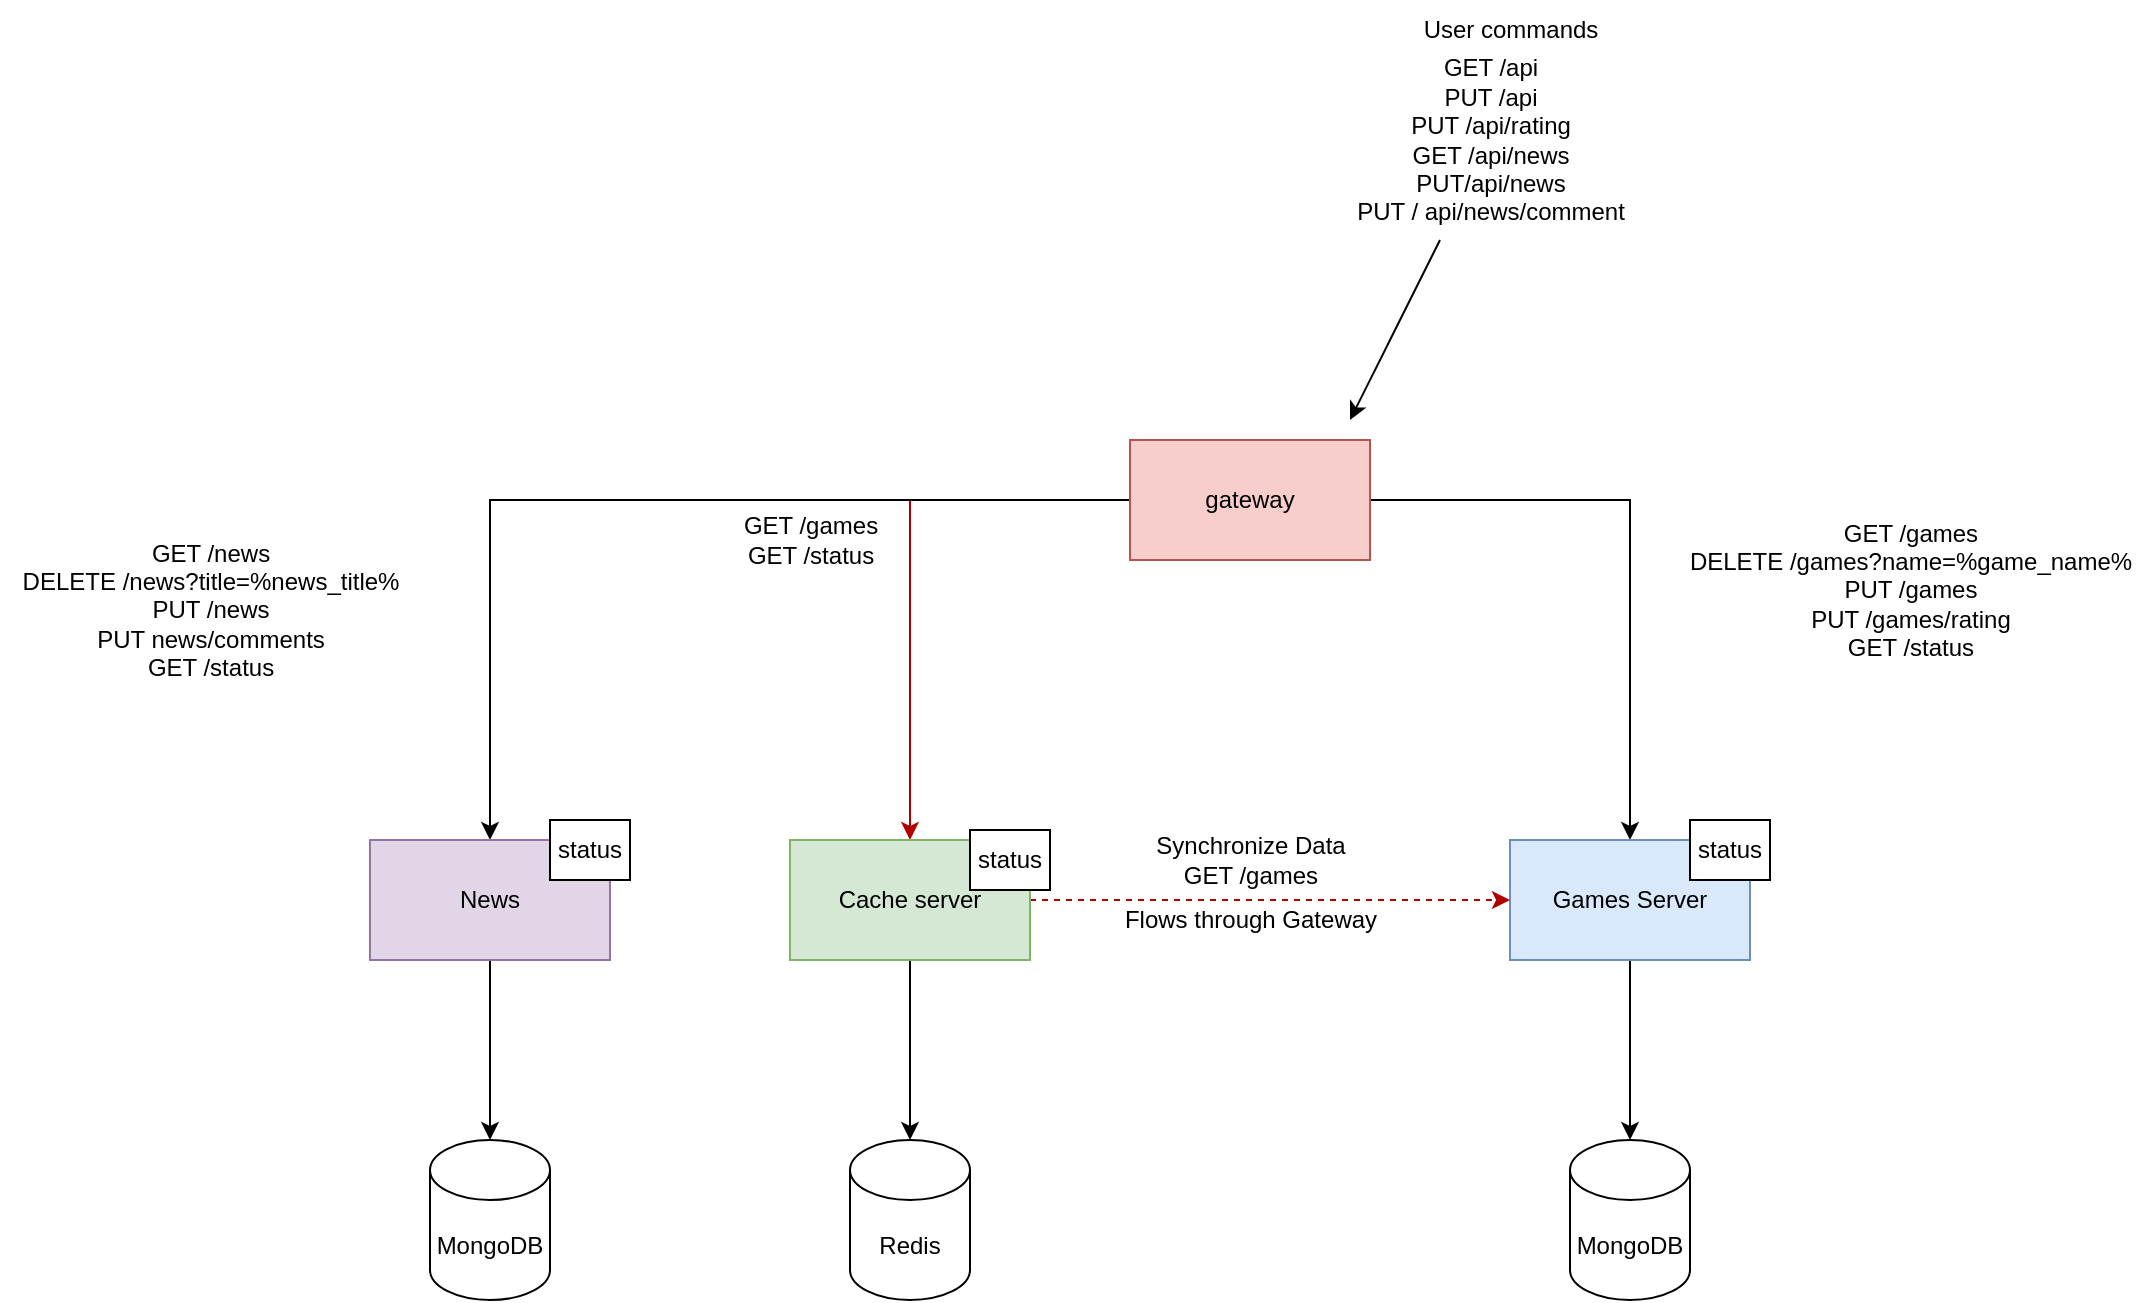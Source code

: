<mxfile version="21.0.6" type="device"><diagram name="Page-1" id="U7rYXjhxg68x-dvbTGNp"><mxGraphModel dx="2284" dy="1834" grid="1" gridSize="10" guides="1" tooltips="1" connect="1" arrows="1" fold="1" page="1" pageScale="1" pageWidth="850" pageHeight="1100" math="0" shadow="0"><root><mxCell id="0"/><mxCell id="1" parent="0"/><mxCell id="3J3kCRGU0De-33KW4w7Z-11" style="edgeStyle=orthogonalEdgeStyle;rounded=0;orthogonalLoop=1;jettySize=auto;html=1;exitX=0;exitY=0.5;exitDx=0;exitDy=0;entryX=0.5;entryY=0;entryDx=0;entryDy=0;fillColor=#e51400;strokeColor=#B20000;" parent="1" source="3J3kCRGU0De-33KW4w7Z-1" target="3J3kCRGU0De-33KW4w7Z-3" edge="1"><mxGeometry relative="1" as="geometry"/></mxCell><mxCell id="3J3kCRGU0De-33KW4w7Z-15" style="edgeStyle=orthogonalEdgeStyle;rounded=0;orthogonalLoop=1;jettySize=auto;html=1;exitX=1;exitY=0.5;exitDx=0;exitDy=0;entryX=0.5;entryY=0;entryDx=0;entryDy=0;" parent="1" source="3J3kCRGU0De-33KW4w7Z-1" target="3J3kCRGU0De-33KW4w7Z-2" edge="1"><mxGeometry relative="1" as="geometry"/></mxCell><mxCell id="gDl2qwfv20gjEgaC7EBN-2" style="edgeStyle=orthogonalEdgeStyle;rounded=0;orthogonalLoop=1;jettySize=auto;html=1;exitX=0;exitY=0.5;exitDx=0;exitDy=0;" edge="1" parent="1" source="3J3kCRGU0De-33KW4w7Z-1" target="gDl2qwfv20gjEgaC7EBN-1"><mxGeometry relative="1" as="geometry"/></mxCell><mxCell id="3J3kCRGU0De-33KW4w7Z-1" value="gateway" style="rounded=0;whiteSpace=wrap;html=1;fillColor=#f8cecc;strokeColor=#b85450;" parent="1" vertex="1"><mxGeometry x="290" y="50" width="120" height="60" as="geometry"/></mxCell><mxCell id="3J3kCRGU0De-33KW4w7Z-10" style="edgeStyle=orthogonalEdgeStyle;rounded=0;orthogonalLoop=1;jettySize=auto;html=1;exitX=0.5;exitY=1;exitDx=0;exitDy=0;entryX=0.5;entryY=0;entryDx=0;entryDy=0;entryPerimeter=0;" parent="1" source="3J3kCRGU0De-33KW4w7Z-2" target="3J3kCRGU0De-33KW4w7Z-7" edge="1"><mxGeometry relative="1" as="geometry"/></mxCell><mxCell id="3J3kCRGU0De-33KW4w7Z-2" value="Games Server" style="rounded=0;whiteSpace=wrap;html=1;fillColor=#dae8fc;strokeColor=#6c8ebf;" parent="1" vertex="1"><mxGeometry x="480" y="250" width="120" height="60" as="geometry"/></mxCell><mxCell id="3J3kCRGU0De-33KW4w7Z-9" style="edgeStyle=orthogonalEdgeStyle;rounded=0;orthogonalLoop=1;jettySize=auto;html=1;exitX=0.5;exitY=1;exitDx=0;exitDy=0;entryX=0.5;entryY=0;entryDx=0;entryDy=0;entryPerimeter=0;" parent="1" source="3J3kCRGU0De-33KW4w7Z-3" target="3J3kCRGU0De-33KW4w7Z-5" edge="1"><mxGeometry relative="1" as="geometry"/></mxCell><mxCell id="3J3kCRGU0De-33KW4w7Z-13" style="edgeStyle=orthogonalEdgeStyle;rounded=0;orthogonalLoop=1;jettySize=auto;html=1;exitX=1;exitY=0.5;exitDx=0;exitDy=0;entryX=0;entryY=0.5;entryDx=0;entryDy=0;dashed=1;fillColor=#e51400;strokeColor=#B20000;" parent="1" source="3J3kCRGU0De-33KW4w7Z-3" target="3J3kCRGU0De-33KW4w7Z-2" edge="1"><mxGeometry relative="1" as="geometry"/></mxCell><mxCell id="3J3kCRGU0De-33KW4w7Z-3" value="Cache server" style="rounded=0;whiteSpace=wrap;html=1;fillColor=#d5e8d4;strokeColor=#82b366;" parent="1" vertex="1"><mxGeometry x="120" y="250" width="120" height="60" as="geometry"/></mxCell><mxCell id="3J3kCRGU0De-33KW4w7Z-5" value="Redis" style="shape=cylinder3;whiteSpace=wrap;html=1;boundedLbl=1;backgroundOutline=1;size=15;" parent="1" vertex="1"><mxGeometry x="150" y="400" width="60" height="80" as="geometry"/></mxCell><mxCell id="3J3kCRGU0De-33KW4w7Z-7" value="MongoDB" style="shape=cylinder3;whiteSpace=wrap;html=1;boundedLbl=1;backgroundOutline=1;size=15;" parent="1" vertex="1"><mxGeometry x="510" y="400" width="60" height="80" as="geometry"/></mxCell><mxCell id="3J3kCRGU0De-33KW4w7Z-12" value="GET /games&lt;br&gt;GET /status" style="text;html=1;align=center;verticalAlign=middle;resizable=0;points=[];autosize=1;strokeColor=none;fillColor=none;" parent="1" vertex="1"><mxGeometry x="85" y="80" width="90" height="40" as="geometry"/></mxCell><mxCell id="3J3kCRGU0De-33KW4w7Z-14" value="Synchronize Data&lt;br&gt;GET /games" style="text;html=1;align=center;verticalAlign=middle;resizable=0;points=[];autosize=1;strokeColor=none;fillColor=none;" parent="1" vertex="1"><mxGeometry x="290" y="240" width="120" height="40" as="geometry"/></mxCell><mxCell id="3J3kCRGU0De-33KW4w7Z-16" value="GET /games&lt;br&gt;DELETE /games?name=%game_name%&lt;br&gt;PUT /games&lt;br&gt;PUT /games/rating&lt;br&gt;GET /status" style="text;html=1;align=center;verticalAlign=middle;resizable=0;points=[];autosize=1;strokeColor=none;fillColor=none;" parent="1" vertex="1"><mxGeometry x="560" y="80" width="240" height="90" as="geometry"/></mxCell><mxCell id="3J3kCRGU0De-33KW4w7Z-17" value="Flows through Gateway" style="text;html=1;align=center;verticalAlign=middle;resizable=0;points=[];autosize=1;strokeColor=none;fillColor=none;" parent="1" vertex="1"><mxGeometry x="275" y="275" width="150" height="30" as="geometry"/></mxCell><mxCell id="gDl2qwfv20gjEgaC7EBN-6" style="edgeStyle=orthogonalEdgeStyle;rounded=0;orthogonalLoop=1;jettySize=auto;html=1;exitX=0.5;exitY=1;exitDx=0;exitDy=0;entryX=0.5;entryY=0;entryDx=0;entryDy=0;entryPerimeter=0;" edge="1" parent="1" source="gDl2qwfv20gjEgaC7EBN-1" target="gDl2qwfv20gjEgaC7EBN-5"><mxGeometry relative="1" as="geometry"/></mxCell><mxCell id="gDl2qwfv20gjEgaC7EBN-1" value="News" style="rounded=0;whiteSpace=wrap;html=1;fillColor=#e1d5e7;strokeColor=#9673a6;" vertex="1" parent="1"><mxGeometry x="-90" y="250" width="120" height="60" as="geometry"/></mxCell><mxCell id="gDl2qwfv20gjEgaC7EBN-5" value="MongoDB" style="shape=cylinder3;whiteSpace=wrap;html=1;boundedLbl=1;backgroundOutline=1;size=15;" vertex="1" parent="1"><mxGeometry x="-60" y="400" width="60" height="80" as="geometry"/></mxCell><mxCell id="gDl2qwfv20gjEgaC7EBN-9" value="GET /api&lt;br&gt;PUT /api&lt;br&gt;PUT /api/rating&lt;br&gt;GET /api/news&lt;br&gt;PUT/api/news&lt;br&gt;PUT / api/news/comment" style="text;html=1;align=center;verticalAlign=middle;resizable=0;points=[];autosize=1;strokeColor=none;fillColor=none;" vertex="1" parent="1"><mxGeometry x="390" y="-150" width="160" height="100" as="geometry"/></mxCell><mxCell id="gDl2qwfv20gjEgaC7EBN-10" value="" style="endArrow=classic;html=1;rounded=0;" edge="1" parent="1" source="gDl2qwfv20gjEgaC7EBN-9"><mxGeometry width="50" height="50" relative="1" as="geometry"><mxPoint x="350" y="150" as="sourcePoint"/><mxPoint x="400" y="40" as="targetPoint"/></mxGeometry></mxCell><mxCell id="gDl2qwfv20gjEgaC7EBN-11" value="User commands" style="text;html=1;align=center;verticalAlign=middle;resizable=0;points=[];autosize=1;strokeColor=none;fillColor=none;" vertex="1" parent="1"><mxGeometry x="425" y="-170" width="110" height="30" as="geometry"/></mxCell><mxCell id="gDl2qwfv20gjEgaC7EBN-13" value="status" style="rounded=0;whiteSpace=wrap;html=1;" vertex="1" parent="1"><mxGeometry x="210" y="245" width="40" height="30" as="geometry"/></mxCell><mxCell id="gDl2qwfv20gjEgaC7EBN-15" value="status" style="rounded=0;whiteSpace=wrap;html=1;" vertex="1" parent="1"><mxGeometry x="570" y="240" width="40" height="30" as="geometry"/></mxCell><mxCell id="gDl2qwfv20gjEgaC7EBN-16" value="GET /news&lt;br&gt;DELETE /news?title=%news_title%&lt;br&gt;PUT /news&lt;br&gt;PUT news/comments&lt;br&gt;GET /status" style="text;html=1;align=center;verticalAlign=middle;resizable=0;points=[];autosize=1;strokeColor=none;fillColor=none;" vertex="1" parent="1"><mxGeometry x="-275" y="90" width="210" height="90" as="geometry"/></mxCell><mxCell id="gDl2qwfv20gjEgaC7EBN-17" value="status" style="rounded=0;whiteSpace=wrap;html=1;" vertex="1" parent="1"><mxGeometry y="240" width="40" height="30" as="geometry"/></mxCell></root></mxGraphModel></diagram></mxfile>